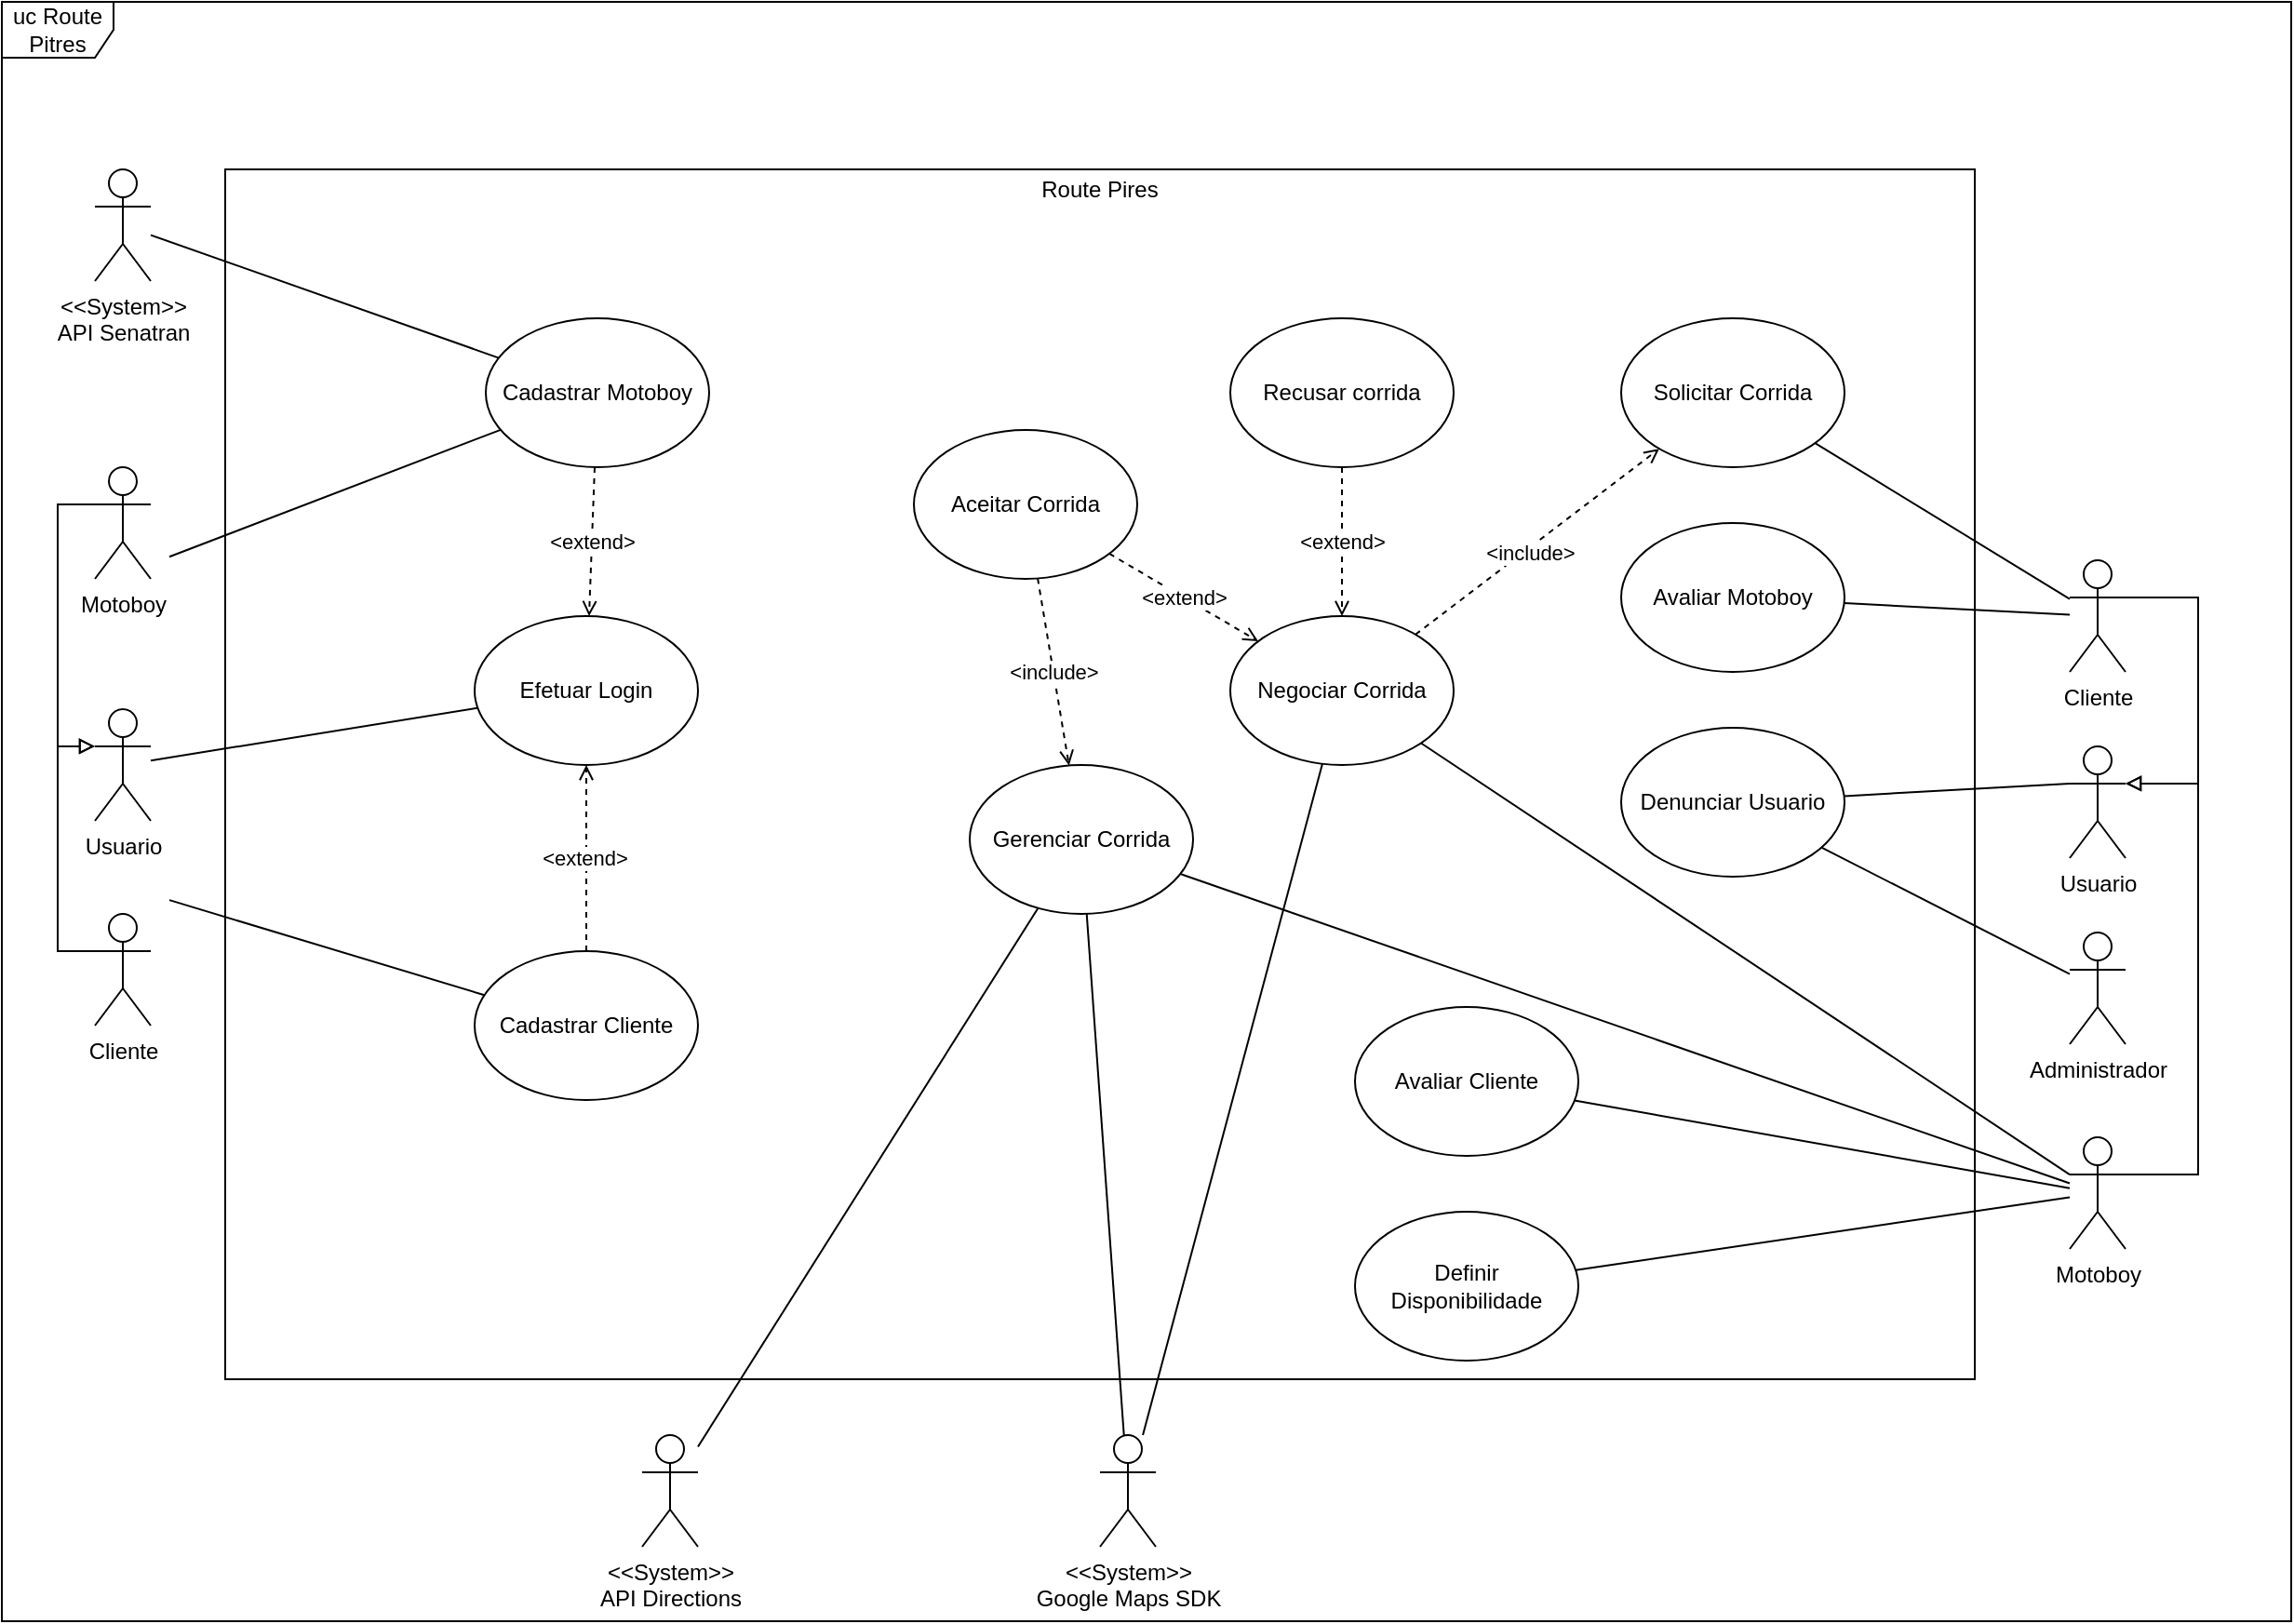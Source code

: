 <mxfile version="26.1.1">
  <diagram name="Página-1" id="TW93lyJTKGWidoPX76C6">
    <mxGraphModel dx="1434" dy="738" grid="1" gridSize="10" guides="1" tooltips="1" connect="1" arrows="1" fold="1" page="1" pageScale="1" pageWidth="827" pageHeight="1169" math="0" shadow="0">
      <root>
        <mxCell id="0" />
        <mxCell id="1" parent="0" />
        <mxCell id="SzVbr6HJzyg26MVx__gg-3" value="&lt;p style=&quot;margin:0px;margin-top:4px;text-align:center;&quot;&gt;Route Pires&lt;/p&gt;" style="verticalAlign=top;align=left;overflow=fill;html=1;whiteSpace=wrap;shadow=0;glass=0;" parent="1" vertex="1">
          <mxGeometry x="220" y="110" width="940" height="650" as="geometry" />
        </mxCell>
        <mxCell id="SzVbr6HJzyg26MVx__gg-17" style="rounded=0;orthogonalLoop=1;jettySize=auto;html=1;endArrow=none;startFill=0;" parent="1" target="SzVbr6HJzyg26MVx__gg-16" edge="1">
          <mxGeometry relative="1" as="geometry">
            <mxPoint x="190" y="318.117" as="sourcePoint" />
          </mxGeometry>
        </mxCell>
        <mxCell id="SzVbr6HJzyg26MVx__gg-24" style="rounded=0;orthogonalLoop=1;jettySize=auto;html=1;endArrow=none;startFill=0;" parent="1" target="SzVbr6HJzyg26MVx__gg-21" edge="1">
          <mxGeometry relative="1" as="geometry">
            <mxPoint x="190" y="502.553" as="sourcePoint" />
          </mxGeometry>
        </mxCell>
        <mxCell id="SzVbr6HJzyg26MVx__gg-70" style="rounded=0;orthogonalLoop=1;jettySize=auto;html=1;endArrow=none;startFill=0;" parent="1" source="SzVbr6HJzyg26MVx__gg-8" target="SzVbr6HJzyg26MVx__gg-46" edge="1">
          <mxGeometry relative="1" as="geometry" />
        </mxCell>
        <mxCell id="SzVbr6HJzyg26MVx__gg-83" style="rounded=0;orthogonalLoop=1;jettySize=auto;html=1;endArrow=none;startFill=0;" parent="1" source="SzVbr6HJzyg26MVx__gg-8" target="SzVbr6HJzyg26MVx__gg-77" edge="1">
          <mxGeometry relative="1" as="geometry" />
        </mxCell>
        <mxCell id="SzVbr6HJzyg26MVx__gg-8" value="&amp;lt;&amp;lt;System&amp;gt;&amp;gt;&lt;div&gt;Google Maps SDK&lt;/div&gt;" style="shape=umlActor;verticalLabelPosition=bottom;verticalAlign=top;html=1;" parent="1" vertex="1">
          <mxGeometry x="690" y="790" width="30" height="60" as="geometry" />
        </mxCell>
        <mxCell id="SzVbr6HJzyg26MVx__gg-82" style="rounded=0;orthogonalLoop=1;jettySize=auto;html=1;endArrow=none;startFill=0;" parent="1" source="SzVbr6HJzyg26MVx__gg-9" target="SzVbr6HJzyg26MVx__gg-77" edge="1">
          <mxGeometry relative="1" as="geometry" />
        </mxCell>
        <mxCell id="SzVbr6HJzyg26MVx__gg-9" value="&amp;lt;&amp;lt;System&amp;gt;&amp;gt;&lt;div&gt;API Directions&lt;/div&gt;" style="shape=umlActor;verticalLabelPosition=bottom;verticalAlign=top;html=1;" parent="1" vertex="1">
          <mxGeometry x="444" y="790" width="30" height="60" as="geometry" />
        </mxCell>
        <mxCell id="SzVbr6HJzyg26MVx__gg-20" style="rounded=0;orthogonalLoop=1;jettySize=auto;html=1;endArrow=none;startFill=0;" parent="1" source="SzVbr6HJzyg26MVx__gg-10" edge="1" target="SzVbr6HJzyg26MVx__gg-16">
          <mxGeometry relative="1" as="geometry">
            <mxPoint x="550.888" y="177.556" as="targetPoint" />
          </mxGeometry>
        </mxCell>
        <mxCell id="SzVbr6HJzyg26MVx__gg-10" value="&amp;lt;&amp;lt;System&amp;gt;&amp;gt;&lt;div&gt;API Senatran&lt;/div&gt;" style="shape=umlActor;verticalLabelPosition=bottom;verticalAlign=top;html=1;" parent="1" vertex="1">
          <mxGeometry x="150" y="110" width="30" height="60" as="geometry" />
        </mxCell>
        <mxCell id="SzVbr6HJzyg26MVx__gg-113" style="rounded=0;orthogonalLoop=1;jettySize=auto;html=1;endArrow=none;startFill=0;" parent="1" source="SzVbr6HJzyg26MVx__gg-114" target="SzVbr6HJzyg26MVx__gg-89" edge="1">
          <mxGeometry relative="1" as="geometry">
            <mxPoint x="1211" y="541.582" as="sourcePoint" />
          </mxGeometry>
        </mxCell>
        <mxCell id="SzVbr6HJzyg26MVx__gg-30" value="" style="rounded=0;orthogonalLoop=1;jettySize=auto;html=1;dashed=1;endArrow=open;endFill=0;" parent="1" source="SzVbr6HJzyg26MVx__gg-16" target="SzVbr6HJzyg26MVx__gg-26" edge="1">
          <mxGeometry relative="1" as="geometry" />
        </mxCell>
        <mxCell id="SzVbr6HJzyg26MVx__gg-31" value="&amp;lt;extend&amp;gt;" style="edgeLabel;html=1;align=center;verticalAlign=middle;resizable=0;points=[];rotation=0;" parent="SzVbr6HJzyg26MVx__gg-30" vertex="1" connectable="0">
          <mxGeometry y="-1" relative="1" as="geometry">
            <mxPoint x="1" as="offset" />
          </mxGeometry>
        </mxCell>
        <mxCell id="SzVbr6HJzyg26MVx__gg-16" value="Cadastrar Motoboy" style="ellipse;whiteSpace=wrap;html=1;" parent="1" vertex="1">
          <mxGeometry x="360" y="190" width="120" height="80" as="geometry" />
        </mxCell>
        <mxCell id="SzVbr6HJzyg26MVx__gg-32" value="" style="rounded=0;orthogonalLoop=1;jettySize=auto;html=1;dashed=1;endArrow=open;endFill=0;" parent="1" source="SzVbr6HJzyg26MVx__gg-21" target="SzVbr6HJzyg26MVx__gg-26" edge="1">
          <mxGeometry relative="1" as="geometry" />
        </mxCell>
        <mxCell id="SzVbr6HJzyg26MVx__gg-33" value="&amp;lt;extend&amp;gt;" style="edgeLabel;html=1;align=center;verticalAlign=middle;resizable=0;points=[];" parent="SzVbr6HJzyg26MVx__gg-32" vertex="1" connectable="0">
          <mxGeometry y="1" relative="1" as="geometry">
            <mxPoint as="offset" />
          </mxGeometry>
        </mxCell>
        <mxCell id="SzVbr6HJzyg26MVx__gg-21" value="Cadastrar Cliente" style="ellipse;whiteSpace=wrap;html=1;" parent="1" vertex="1">
          <mxGeometry x="354" y="530" width="120" height="80" as="geometry" />
        </mxCell>
        <mxCell id="SzVbr6HJzyg26MVx__gg-26" value="Efetuar Login" style="ellipse;whiteSpace=wrap;html=1;" parent="1" vertex="1">
          <mxGeometry x="354" y="350" width="120" height="80" as="geometry" />
        </mxCell>
        <mxCell id="SzVbr6HJzyg26MVx__gg-44" style="rounded=0;orthogonalLoop=1;jettySize=auto;html=1;endArrow=none;startFill=0;" parent="1" source="SzVbr6HJzyg26MVx__gg-38" target="SzVbr6HJzyg26MVx__gg-43" edge="1">
          <mxGeometry relative="1" as="geometry" />
        </mxCell>
        <mxCell id="SzVbr6HJzyg26MVx__gg-86" style="rounded=0;orthogonalLoop=1;jettySize=auto;html=1;endArrow=none;startFill=0;" parent="1" source="SzVbr6HJzyg26MVx__gg-38" target="SzVbr6HJzyg26MVx__gg-85" edge="1">
          <mxGeometry relative="1" as="geometry" />
        </mxCell>
        <mxCell id="SzVbr6HJzyg26MVx__gg-38" value="Cliente" style="shape=umlActor;verticalLabelPosition=bottom;verticalAlign=top;html=1;" parent="1" vertex="1">
          <mxGeometry x="1211" y="320" width="30" height="60" as="geometry" />
        </mxCell>
        <mxCell id="SzVbr6HJzyg26MVx__gg-43" value="Solicitar Corrida" style="ellipse;whiteSpace=wrap;html=1;" parent="1" vertex="1">
          <mxGeometry x="970" y="190" width="120" height="80" as="geometry" />
        </mxCell>
        <mxCell id="SzVbr6HJzyg26MVx__gg-47" style="rounded=0;orthogonalLoop=1;jettySize=auto;html=1;dashed=1;endArrow=open;endFill=0;" parent="1" source="SzVbr6HJzyg26MVx__gg-46" target="SzVbr6HJzyg26MVx__gg-43" edge="1">
          <mxGeometry relative="1" as="geometry" />
        </mxCell>
        <mxCell id="SzVbr6HJzyg26MVx__gg-48" value="&amp;lt;include&amp;gt;" style="edgeLabel;html=1;align=center;verticalAlign=middle;resizable=0;points=[];" parent="SzVbr6HJzyg26MVx__gg-47" vertex="1" connectable="0">
          <mxGeometry x="-0.075" y="-2" relative="1" as="geometry">
            <mxPoint as="offset" />
          </mxGeometry>
        </mxCell>
        <mxCell id="SzVbr6HJzyg26MVx__gg-46" value="Negociar Corrida" style="ellipse;whiteSpace=wrap;html=1;" parent="1" vertex="1">
          <mxGeometry x="760" y="350" width="120" height="80" as="geometry" />
        </mxCell>
        <mxCell id="SzVbr6HJzyg26MVx__gg-57" value="&amp;lt;extend&amp;gt;" style="rounded=0;orthogonalLoop=1;jettySize=auto;html=1;endArrow=open;endFill=0;dashed=1;" parent="1" source="SzVbr6HJzyg26MVx__gg-50" target="SzVbr6HJzyg26MVx__gg-46" edge="1">
          <mxGeometry relative="1" as="geometry" />
        </mxCell>
        <mxCell id="SzVbr6HJzyg26MVx__gg-50" value="&lt;div&gt;Recusar corrida&lt;/div&gt;" style="ellipse;whiteSpace=wrap;html=1;" parent="1" vertex="1">
          <mxGeometry x="760" y="190" width="120" height="80" as="geometry" />
        </mxCell>
        <mxCell id="SzVbr6HJzyg26MVx__gg-58" value="&amp;lt;extend&amp;gt;" style="rounded=0;orthogonalLoop=1;jettySize=auto;html=1;dashed=1;endArrow=open;endFill=0;" parent="1" source="SzVbr6HJzyg26MVx__gg-54" target="SzVbr6HJzyg26MVx__gg-46" edge="1">
          <mxGeometry relative="1" as="geometry" />
        </mxCell>
        <mxCell id="SzVbr6HJzyg26MVx__gg-81" value="&amp;lt;include&amp;gt;" style="rounded=0;orthogonalLoop=1;jettySize=auto;html=1;endArrow=open;endFill=0;dashed=1;" parent="1" source="SzVbr6HJzyg26MVx__gg-54" target="SzVbr6HJzyg26MVx__gg-77" edge="1">
          <mxGeometry relative="1" as="geometry" />
        </mxCell>
        <mxCell id="SzVbr6HJzyg26MVx__gg-54" value="Aceitar Corrida" style="ellipse;whiteSpace=wrap;html=1;" parent="1" vertex="1">
          <mxGeometry x="590" y="250" width="120" height="80" as="geometry" />
        </mxCell>
        <mxCell id="SzVbr6HJzyg26MVx__gg-74" style="rounded=0;orthogonalLoop=1;jettySize=auto;html=1;endArrow=none;startFill=0;" parent="1" source="SzVbr6HJzyg26MVx__gg-68" target="SzVbr6HJzyg26MVx__gg-46" edge="1">
          <mxGeometry relative="1" as="geometry" />
        </mxCell>
        <mxCell id="SzVbr6HJzyg26MVx__gg-80" style="rounded=0;orthogonalLoop=1;jettySize=auto;html=1;endArrow=none;startFill=0;" parent="1" source="SzVbr6HJzyg26MVx__gg-68" target="SzVbr6HJzyg26MVx__gg-77" edge="1">
          <mxGeometry relative="1" as="geometry" />
        </mxCell>
        <mxCell id="SzVbr6HJzyg26MVx__gg-88" style="rounded=0;orthogonalLoop=1;jettySize=auto;html=1;endArrow=none;startFill=0;" parent="1" source="SzVbr6HJzyg26MVx__gg-68" target="SzVbr6HJzyg26MVx__gg-87" edge="1">
          <mxGeometry relative="1" as="geometry" />
        </mxCell>
        <mxCell id="Yies3kAfPGHvmTGmss2a-4" style="rounded=0;orthogonalLoop=1;jettySize=auto;html=1;endArrow=none;startFill=0;" edge="1" parent="1" source="SzVbr6HJzyg26MVx__gg-68" target="SzVbr6HJzyg26MVx__gg-115">
          <mxGeometry relative="1" as="geometry" />
        </mxCell>
        <mxCell id="SzVbr6HJzyg26MVx__gg-68" value="Motoboy&lt;div&gt;&lt;br&gt;&lt;/div&gt;" style="shape=umlActor;verticalLabelPosition=bottom;verticalAlign=top;html=1;" parent="1" vertex="1">
          <mxGeometry x="1211" y="630" width="30" height="60" as="geometry" />
        </mxCell>
        <mxCell id="SzVbr6HJzyg26MVx__gg-77" value="Gerenciar Corrida" style="ellipse;whiteSpace=wrap;html=1;" parent="1" vertex="1">
          <mxGeometry x="620" y="430" width="120" height="80" as="geometry" />
        </mxCell>
        <mxCell id="SzVbr6HJzyg26MVx__gg-85" value="Avaliar Motoboy" style="ellipse;whiteSpace=wrap;html=1;" parent="1" vertex="1">
          <mxGeometry x="970" y="300" width="120" height="80" as="geometry" />
        </mxCell>
        <mxCell id="SzVbr6HJzyg26MVx__gg-87" value="Avaliar Cliente" style="ellipse;whiteSpace=wrap;html=1;" parent="1" vertex="1">
          <mxGeometry x="827" y="560" width="120" height="80" as="geometry" />
        </mxCell>
        <mxCell id="SzVbr6HJzyg26MVx__gg-89" value="Denunciar Usuario" style="ellipse;whiteSpace=wrap;html=1;" parent="1" vertex="1">
          <mxGeometry x="970" y="410" width="120" height="80" as="geometry" />
        </mxCell>
        <mxCell id="SzVbr6HJzyg26MVx__gg-112" style="rounded=0;orthogonalLoop=1;jettySize=auto;html=1;exitX=0;exitY=0.333;exitDx=0;exitDy=0;exitPerimeter=0;endArrow=none;startFill=0;" parent="1" source="SzVbr6HJzyg26MVx__gg-99" target="SzVbr6HJzyg26MVx__gg-89" edge="1">
          <mxGeometry relative="1" as="geometry" />
        </mxCell>
        <mxCell id="SzVbr6HJzyg26MVx__gg-99" value="Usuario" style="shape=umlActor;verticalLabelPosition=bottom;verticalAlign=top;html=1;" parent="1" vertex="1">
          <mxGeometry x="1211" y="420" width="30" height="60" as="geometry" />
        </mxCell>
        <mxCell id="SzVbr6HJzyg26MVx__gg-108" style="edgeStyle=orthogonalEdgeStyle;rounded=0;orthogonalLoop=1;jettySize=auto;html=1;entryX=1;entryY=0.333;entryDx=0;entryDy=0;entryPerimeter=0;endArrow=block;endFill=0;exitX=1;exitY=0.333;exitDx=0;exitDy=0;exitPerimeter=0;" parent="1" source="SzVbr6HJzyg26MVx__gg-38" target="SzVbr6HJzyg26MVx__gg-99" edge="1">
          <mxGeometry relative="1" as="geometry">
            <Array as="points">
              <mxPoint x="1280" y="340" />
              <mxPoint x="1280" y="440" />
            </Array>
          </mxGeometry>
        </mxCell>
        <mxCell id="SzVbr6HJzyg26MVx__gg-109" style="edgeStyle=orthogonalEdgeStyle;rounded=0;orthogonalLoop=1;jettySize=auto;html=1;entryX=1;entryY=0.333;entryDx=0;entryDy=0;entryPerimeter=0;endArrow=block;endFill=0;exitX=1;exitY=0.333;exitDx=0;exitDy=0;exitPerimeter=0;" parent="1" source="SzVbr6HJzyg26MVx__gg-68" target="SzVbr6HJzyg26MVx__gg-99" edge="1">
          <mxGeometry relative="1" as="geometry">
            <Array as="points">
              <mxPoint x="1280" y="650" />
              <mxPoint x="1280" y="440" />
            </Array>
          </mxGeometry>
        </mxCell>
        <mxCell id="SzVbr6HJzyg26MVx__gg-114" value="Administrador" style="shape=umlActor;verticalLabelPosition=bottom;verticalAlign=top;html=1;" parent="1" vertex="1">
          <mxGeometry x="1211" y="520" width="30" height="60" as="geometry" />
        </mxCell>
        <mxCell id="SzVbr6HJzyg26MVx__gg-115" value="Definir Disponibilidade" style="ellipse;whiteSpace=wrap;html=1;" parent="1" vertex="1">
          <mxGeometry x="827" y="670" width="120" height="80" as="geometry" />
        </mxCell>
        <mxCell id="Yies3kAfPGHvmTGmss2a-2" value="uc Route Pitres" style="shape=umlFrame;whiteSpace=wrap;html=1;pointerEvents=0;" vertex="1" parent="1">
          <mxGeometry x="100" y="20" width="1230" height="870" as="geometry" />
        </mxCell>
        <mxCell id="Yies3kAfPGHvmTGmss2a-7" value="Cliente" style="shape=umlActor;verticalLabelPosition=bottom;verticalAlign=top;html=1;" vertex="1" parent="1">
          <mxGeometry x="150" y="510" width="30" height="60" as="geometry" />
        </mxCell>
        <mxCell id="Yies3kAfPGHvmTGmss2a-14" style="edgeStyle=orthogonalEdgeStyle;rounded=0;orthogonalLoop=1;jettySize=auto;html=1;entryX=0;entryY=0.333;entryDx=0;entryDy=0;entryPerimeter=0;exitX=0;exitY=0.333;exitDx=0;exitDy=0;exitPerimeter=0;endArrow=block;endFill=0;" edge="1" parent="1" source="Yies3kAfPGHvmTGmss2a-8" target="Yies3kAfPGHvmTGmss2a-9">
          <mxGeometry relative="1" as="geometry" />
        </mxCell>
        <mxCell id="Yies3kAfPGHvmTGmss2a-8" value="Motoboy&lt;div&gt;&lt;br&gt;&lt;/div&gt;" style="shape=umlActor;verticalLabelPosition=bottom;verticalAlign=top;html=1;" vertex="1" parent="1">
          <mxGeometry x="150" y="270" width="30" height="60" as="geometry" />
        </mxCell>
        <mxCell id="Yies3kAfPGHvmTGmss2a-13" style="rounded=0;orthogonalLoop=1;jettySize=auto;html=1;endArrow=none;startFill=0;" edge="1" parent="1" source="Yies3kAfPGHvmTGmss2a-9" target="SzVbr6HJzyg26MVx__gg-26">
          <mxGeometry relative="1" as="geometry" />
        </mxCell>
        <mxCell id="Yies3kAfPGHvmTGmss2a-9" value="Usuario" style="shape=umlActor;verticalLabelPosition=bottom;verticalAlign=top;html=1;" vertex="1" parent="1">
          <mxGeometry x="150" y="400" width="30" height="60" as="geometry" />
        </mxCell>
        <mxCell id="Yies3kAfPGHvmTGmss2a-15" style="edgeStyle=orthogonalEdgeStyle;rounded=0;orthogonalLoop=1;jettySize=auto;html=1;entryX=0;entryY=0.333;entryDx=0;entryDy=0;entryPerimeter=0;exitX=0;exitY=0.333;exitDx=0;exitDy=0;exitPerimeter=0;endArrow=block;endFill=0;" edge="1" parent="1" source="Yies3kAfPGHvmTGmss2a-7" target="Yies3kAfPGHvmTGmss2a-9">
          <mxGeometry relative="1" as="geometry" />
        </mxCell>
      </root>
    </mxGraphModel>
  </diagram>
</mxfile>
